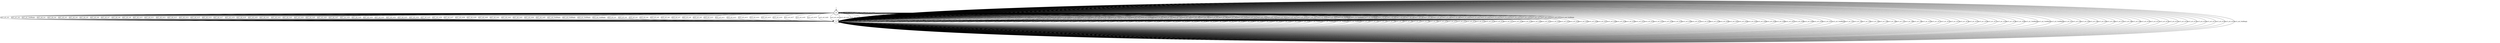 digraph T {
s0 [label="s0", shape=doublecircle];
s1 [label="s1"];
s0 -> s0 [label="ai1_ce1"];
s0 -> s0 [label="ai1_ce2"];
s0 -> s0 [label="ai1_ce3"];
s0 -> s0 [label="ai1_ce4"];
s0 -> s0 [label="ai1_ce5"];
s0 -> s1 [label="usr1_ai1_re1"];
s0 -> s1 [label="usr1_ai1_re2"];
s0 -> s1 [label="usr1_ai1_VoidReply"];
s0 -> s1 [label="usr1_ai2_re1"];
s0 -> s1 [label="usr1_ai2_re2"];
s0 -> s1 [label="usr1_ai2_re3"];
s0 -> s1 [label="usr1_ai2_re4"];
s0 -> s1 [label="usr1_ai2_re5"];
s0 -> s1 [label="usr1_ai2_re6"];
s0 -> s1 [label="usr1_ai2_re7"];
s0 -> s1 [label="usr1_ai2_re8"];
s0 -> s1 [label="usr1_ai2_re9"];
s0 -> s1 [label="usr1_ai2_re10"];
s0 -> s1 [label="usr1_ai2_re11"];
s0 -> s1 [label="usr1_ai2_re12"];
s0 -> s1 [label="usr1_ai2_re13"];
s0 -> s1 [label="usr1_ai2_re14"];
s0 -> s1 [label="usr1_ai2_re15"];
s0 -> s1 [label="usr1_ai2_re16"];
s0 -> s1 [label="usr1_ai2_re17"];
s0 -> s1 [label="usr1_ai2_re18"];
s0 -> s1 [label="usr1_ai2_re19"];
s0 -> s1 [label="usr1_ai2_re20"];
s0 -> s1 [label="usr1_ai2_re21"];
s0 -> s1 [label="usr1_ai2_re22"];
s0 -> s1 [label="usr1_ai2_re23"];
s0 -> s1 [label="usr1_ai2_re24"];
s0 -> s1 [label="usr1_ai2_re25"];
s0 -> s1 [label="usr1_ai2_re26"];
s0 -> s1 [label="usr1_ai2_re27"];
s0 -> s1 [label="usr1_ai2_re28"];
s0 -> s1 [label="usr1_ai2_re29"];
s0 -> s1 [label="usr1_ai2_re30"];
s0 -> s1 [label="usr1_ai2_re31"];
s0 -> s1 [label="usr1_ai2_re32"];
s0 -> s1 [label="usr1_ai2_re33"];
s0 -> s1 [label="usr1_ai2_re34"];
s0 -> s1 [label="usr1_ai2_re35"];
s0 -> s1 [label="usr1_ai2_re36"];
s0 -> s1 [label="usr1_ai2_re37"];
s0 -> s1 [label="usr1_ai2_re38"];
s0 -> s1 [label="usr1_ai2_re39"];
s0 -> s1 [label="usr1_ai2_re40"];
s0 -> s1 [label="usr1_ai2_re41"];
s0 -> s1 [label="usr1_ai2_re42"];
s0 -> s1 [label="usr1_ai2_re43"];
s0 -> s1 [label="usr1_ai2_re44"];
s0 -> s1 [label="usr1_ai2_re45"];
s0 -> s1 [label="usr1_ai2_VoidReply"];
s0 -> s1 [label="usr1_ai3_VoidReply"];
s0 -> s1 [label="usr2_ai1_VoidReply"];
s0 -> s1 [label="usr2_ai2_VoidReply"];
s0 -> s1 [label="usr2_ai3_re1"];
s0 -> s1 [label="usr2_ai3_re2"];
s0 -> s1 [label="usr2_ai3_re3"];
s0 -> s1 [label="usr2_ai3_re4"];
s0 -> s1 [label="usr2_ai3_re5"];
s0 -> s1 [label="usr2_ai3_re6"];
s0 -> s1 [label="usr2_ai3_re7"];
s0 -> s1 [label="usr2_ai3_re8"];
s0 -> s1 [label="usr2_ai3_re9"];
s0 -> s1 [label="usr2_ai3_re10"];
s0 -> s1 [label="usr2_ai3_re11"];
s0 -> s1 [label="usr2_ai3_re12"];
s0 -> s1 [label="usr2_ai3_re13"];
s0 -> s1 [label="usr2_ai3_re14"];
s0 -> s1 [label="usr2_ai3_re15"];
s0 -> s1 [label="usr2_ai3_re16"];
s0 -> s1 [label="usr2_ai3_re17"];
s0 -> s1 [label="usr2_ai3_re18"];
s0 -> s1 [label="usr2_ai3_re19"];
s0 -> s1 [label="usr2_ai3_re20"];
s0 -> s1 [label="usr2_ai3_re21"];
s0 -> s1 [label="usr2_ai3_re22"];
s0 -> s1 [label="usr2_ai3_re23"];
s0 -> s1 [label="usr2_ai3_re24"];
s0 -> s1 [label="usr2_ai3_re25"];
s0 -> s1 [label="usr2_ai3_re26"];
s0 -> s1 [label="usr2_ai3_re27"];
s0 -> s1 [label="usr2_ai3_re28"];
s0 -> s1 [label="usr2_ai3_re29"];
s0 -> s1 [label="usr2_ai3_re30"];
s0 -> s1 [label="usr2_ai3_re31"];
s0 -> s1 [label="usr2_ai3_re32"];
s0 -> s1 [label="usr2_ai3_re33"];
s0 -> s1 [label="usr2_ai3_re34"];
s0 -> s1 [label="usr2_ai3_re35"];
s0 -> s1 [label="usr2_ai3_re36"];
s0 -> s1 [label="usr2_ai3_re37"];
s0 -> s1 [label="usr2_ai3_re38"];
s0 -> s1 [label="usr2_ai3_re39"];
s0 -> s1 [label="usr2_ai3_re40"];
s0 -> s1 [label="usr2_ai3_re41"];
s0 -> s1 [label="usr2_ai3_re42"];
s0 -> s1 [label="usr2_ai3_re43"];
s0 -> s1 [label="usr2_ai3_re44"];
s0 -> s1 [label="usr2_ai3_re45"];
s0 -> s1 [label="usr2_ai3_re46"];
s0 -> s1 [label="usr2_ai3_re47"];
s0 -> s1 [label="usr2_ai3_re48"];
s0 -> s1 [label="usr2_ai3_re49"];
s0 -> s1 [label="usr2_ai3_re50"];
s0 -> s1 [label="usr2_ai3_re51"];
s0 -> s1 [label="usr2_ai3_VoidReply"];
s0 -> s1 [label="usr3_ai1_re1"];
s0 -> s1 [label="usr3_ai1_re2"];
s0 -> s1 [label="usr3_ai1_re3"];
s0 -> s1 [label="usr3_ai1_re4"];
s0 -> s1 [label="usr3_ai1_re5"];
s0 -> s1 [label="usr3_ai1_re6"];
s0 -> s1 [label="usr3_ai1_re7"];
s0 -> s1 [label="usr3_ai1_re8"];
s0 -> s1 [label="usr3_ai1_re9"];
s0 -> s1 [label="usr3_ai1_re10"];
s0 -> s1 [label="usr3_ai1_re11"];
s0 -> s1 [label="usr3_ai1_re12"];
s0 -> s1 [label="usr3_ai1_re13"];
s0 -> s1 [label="usr3_ai1_re14"];
s0 -> s1 [label="usr3_ai1_re15"];
s0 -> s1 [label="usr3_ai1_re16"];
s0 -> s1 [label="usr3_ai1_re17"];
s0 -> s1 [label="usr3_ai1_re18"];
s0 -> s0 [label="usr3_ai1_re19"];
s0 -> s1 [label="usr3_ai1_re20"];
s0 -> s1 [label="usr3_ai1_VoidReply"];
s0 -> s1 [label="usr3_ai2_VoidReply"];
s0 -> s1 [label="usr3_ai3_VoidReply"];
s0 -> s1 [label="usr3_ai3_re1"];
s0 -> s1 [label="usr3_ai3_re2"];
s0 -> s1 [label="usr3_ai3_re3"];
s0 -> s1 [label="usr3_ai3_re4"];
s0 -> s1 [label="usr3_ai3_re5"];
s0 -> s1 [label="usr3_ai3_re6"];
s0 -> s1 [label="usr3_ai3_re7"];
s0 -> s1 [label="usr3_ai3_re8"];
s0 -> s1 [label="usr3_ai3_re9"];
s0 -> s1 [label="usr3_ai3_re10"];
s0 -> s1 [label="usr3_ai3_re11"];
s0 -> s1 [label="usr3_ai3_re12"];
s0 -> s1 [label="usr3_ai3_re13"];
s0 -> s1 [label="usr3_ai3_re14"];
s0 -> s1 [label="usr3_ai3_re15"];
s0 -> s1 [label="usr3_ai3_re16"];
s0 -> s1 [label="usr3_ai3_re17"];
s0 -> s1 [label="usr3_ai3_re18"];
s0 -> s1 [label="usr3_ai3_re19"];
s0 -> s1 [label="usr3_ai4_VoidReply"];
s1 -> s1 [label="ai1_ce1"];
s1 -> s1 [label="ai1_ce2"];
s1 -> s1 [label="ai1_ce3"];
s1 -> s1 [label="ai1_ce4"];
s1 -> s1 [label="ai1_ce5"];
s1 -> s1 [label="usr1_ai1_re1"];
s1 -> s1 [label="usr1_ai1_re2"];
s1 -> s1 [label="usr1_ai1_VoidReply"];
s1 -> s1 [label="usr1_ai2_re1"];
s1 -> s1 [label="usr1_ai2_re2"];
s1 -> s1 [label="usr1_ai2_re3"];
s1 -> s1 [label="usr1_ai2_re4"];
s1 -> s1 [label="usr1_ai2_re5"];
s1 -> s1 [label="usr1_ai2_re6"];
s1 -> s1 [label="usr1_ai2_re7"];
s1 -> s1 [label="usr1_ai2_re8"];
s1 -> s1 [label="usr1_ai2_re9"];
s1 -> s1 [label="usr1_ai2_re10"];
s1 -> s1 [label="usr1_ai2_re11"];
s1 -> s1 [label="usr1_ai2_re12"];
s1 -> s1 [label="usr1_ai2_re13"];
s1 -> s1 [label="usr1_ai2_re14"];
s1 -> s1 [label="usr1_ai2_re15"];
s1 -> s1 [label="usr1_ai2_re16"];
s1 -> s1 [label="usr1_ai2_re17"];
s1 -> s1 [label="usr1_ai2_re18"];
s1 -> s1 [label="usr1_ai2_re19"];
s1 -> s1 [label="usr1_ai2_re20"];
s1 -> s1 [label="usr1_ai2_re21"];
s1 -> s1 [label="usr1_ai2_re22"];
s1 -> s1 [label="usr1_ai2_re23"];
s1 -> s1 [label="usr1_ai2_re24"];
s1 -> s1 [label="usr1_ai2_re25"];
s1 -> s1 [label="usr1_ai2_re26"];
s1 -> s1 [label="usr1_ai2_re27"];
s1 -> s1 [label="usr1_ai2_re28"];
s1 -> s1 [label="usr1_ai2_re29"];
s1 -> s1 [label="usr1_ai2_re30"];
s1 -> s1 [label="usr1_ai2_re31"];
s1 -> s1 [label="usr1_ai2_re32"];
s1 -> s1 [label="usr1_ai2_re33"];
s1 -> s1 [label="usr1_ai2_re34"];
s1 -> s1 [label="usr1_ai2_re35"];
s1 -> s1 [label="usr1_ai2_re36"];
s1 -> s1 [label="usr1_ai2_re37"];
s1 -> s1 [label="usr1_ai2_re38"];
s1 -> s1 [label="usr1_ai2_re39"];
s1 -> s1 [label="usr1_ai2_re40"];
s1 -> s1 [label="usr1_ai2_re41"];
s1 -> s1 [label="usr1_ai2_re42"];
s1 -> s1 [label="usr1_ai2_re43"];
s1 -> s1 [label="usr1_ai2_re44"];
s1 -> s1 [label="usr1_ai2_re45"];
s1 -> s1 [label="usr1_ai2_VoidReply"];
s1 -> s1 [label="usr1_ai3_VoidReply"];
s1 -> s1 [label="usr2_ai1_VoidReply"];
s1 -> s1 [label="usr2_ai2_VoidReply"];
s1 -> s1 [label="usr2_ai3_re1"];
s1 -> s1 [label="usr2_ai3_re2"];
s1 -> s1 [label="usr2_ai3_re3"];
s1 -> s1 [label="usr2_ai3_re4"];
s1 -> s1 [label="usr2_ai3_re5"];
s1 -> s1 [label="usr2_ai3_re6"];
s1 -> s1 [label="usr2_ai3_re7"];
s1 -> s1 [label="usr2_ai3_re8"];
s1 -> s1 [label="usr2_ai3_re9"];
s1 -> s1 [label="usr2_ai3_re10"];
s1 -> s1 [label="usr2_ai3_re11"];
s1 -> s1 [label="usr2_ai3_re12"];
s1 -> s1 [label="usr2_ai3_re13"];
s1 -> s1 [label="usr2_ai3_re14"];
s1 -> s1 [label="usr2_ai3_re15"];
s1 -> s1 [label="usr2_ai3_re16"];
s1 -> s1 [label="usr2_ai3_re17"];
s1 -> s1 [label="usr2_ai3_re18"];
s1 -> s1 [label="usr2_ai3_re19"];
s1 -> s1 [label="usr2_ai3_re20"];
s1 -> s1 [label="usr2_ai3_re21"];
s1 -> s1 [label="usr2_ai3_re22"];
s1 -> s1 [label="usr2_ai3_re23"];
s1 -> s1 [label="usr2_ai3_re24"];
s1 -> s1 [label="usr2_ai3_re25"];
s1 -> s1 [label="usr2_ai3_re26"];
s1 -> s1 [label="usr2_ai3_re27"];
s1 -> s1 [label="usr2_ai3_re28"];
s1 -> s1 [label="usr2_ai3_re29"];
s1 -> s1 [label="usr2_ai3_re30"];
s1 -> s1 [label="usr2_ai3_re31"];
s1 -> s1 [label="usr2_ai3_re32"];
s1 -> s1 [label="usr2_ai3_re33"];
s1 -> s1 [label="usr2_ai3_re34"];
s1 -> s1 [label="usr2_ai3_re35"];
s1 -> s1 [label="usr2_ai3_re36"];
s1 -> s1 [label="usr2_ai3_re37"];
s1 -> s1 [label="usr2_ai3_re38"];
s1 -> s1 [label="usr2_ai3_re39"];
s1 -> s1 [label="usr2_ai3_re40"];
s1 -> s1 [label="usr2_ai3_re41"];
s1 -> s1 [label="usr2_ai3_re42"];
s1 -> s1 [label="usr2_ai3_re43"];
s1 -> s1 [label="usr2_ai3_re44"];
s1 -> s1 [label="usr2_ai3_re45"];
s1 -> s1 [label="usr2_ai3_re46"];
s1 -> s1 [label="usr2_ai3_re47"];
s1 -> s1 [label="usr2_ai3_re48"];
s1 -> s1 [label="usr2_ai3_re49"];
s1 -> s1 [label="usr2_ai3_re50"];
s1 -> s1 [label="usr2_ai3_re51"];
s1 -> s1 [label="usr2_ai3_VoidReply"];
s1 -> s1 [label="usr3_ai1_re1"];
s1 -> s1 [label="usr3_ai1_re2"];
s1 -> s1 [label="usr3_ai1_re3"];
s1 -> s1 [label="usr3_ai1_re4"];
s1 -> s1 [label="usr3_ai1_re5"];
s1 -> s1 [label="usr3_ai1_re6"];
s1 -> s1 [label="usr3_ai1_re7"];
s1 -> s1 [label="usr3_ai1_re8"];
s1 -> s1 [label="usr3_ai1_re9"];
s1 -> s1 [label="usr3_ai1_re10"];
s1 -> s1 [label="usr3_ai1_re11"];
s1 -> s1 [label="usr3_ai1_re12"];
s1 -> s1 [label="usr3_ai1_re13"];
s1 -> s1 [label="usr3_ai1_re14"];
s1 -> s1 [label="usr3_ai1_re15"];
s1 -> s1 [label="usr3_ai1_re16"];
s1 -> s1 [label="usr3_ai1_re17"];
s1 -> s1 [label="usr3_ai1_re18"];
s1 -> s1 [label="usr3_ai1_re19"];
s1 -> s1 [label="usr3_ai1_re20"];
s1 -> s1 [label="usr3_ai1_VoidReply"];
s1 -> s1 [label="usr3_ai2_VoidReply"];
s1 -> s1 [label="usr3_ai3_VoidReply"];
s1 -> s1 [label="usr3_ai3_re1"];
s1 -> s1 [label="usr3_ai3_re2"];
s1 -> s1 [label="usr3_ai3_re3"];
s1 -> s1 [label="usr3_ai3_re4"];
s1 -> s1 [label="usr3_ai3_re5"];
s1 -> s1 [label="usr3_ai3_re6"];
s1 -> s1 [label="usr3_ai3_re7"];
s1 -> s1 [label="usr3_ai3_re8"];
s1 -> s1 [label="usr3_ai3_re9"];
s1 -> s1 [label="usr3_ai3_re10"];
s1 -> s1 [label="usr3_ai3_re11"];
s1 -> s1 [label="usr3_ai3_re12"];
s1 -> s1 [label="usr3_ai3_re13"];
s1 -> s1 [label="usr3_ai3_re14"];
s1 -> s1 [label="usr3_ai3_re15"];
s1 -> s1 [label="usr3_ai3_re16"];
s1 -> s1 [label="usr3_ai3_re17"];
s1 -> s1 [label="usr3_ai3_re18"];
s1 -> s1 [label="usr3_ai3_re19"];
s1 -> s1 [label="usr3_ai4_VoidReply"];
__start0 [shape=none, label=""];
__start0 -> s0 [label=""];
}
